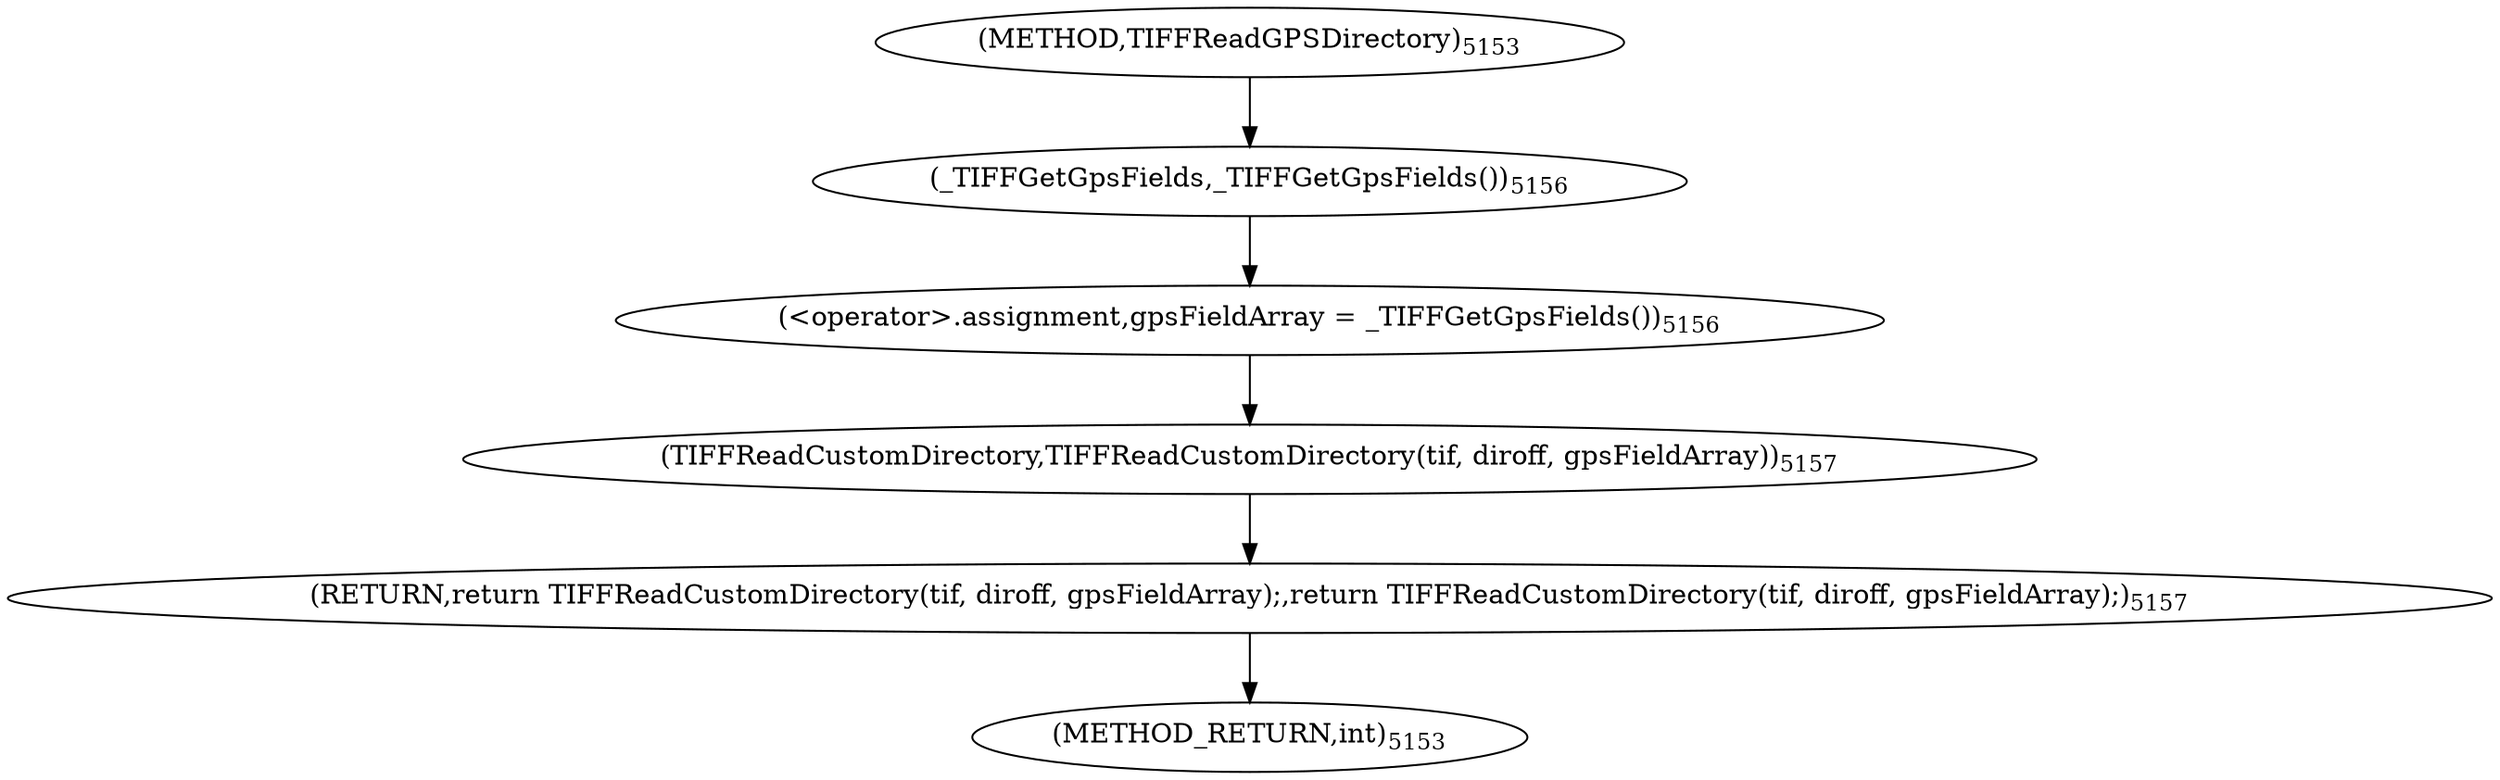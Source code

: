 digraph "TIFFReadGPSDirectory" {  
"91183" [label = <(&lt;operator&gt;.assignment,gpsFieldArray = _TIFFGetGpsFields())<SUB>5156</SUB>> ]
"91186" [label = <(RETURN,return TIFFReadCustomDirectory(tif, diroff, gpsFieldArray);,return TIFFReadCustomDirectory(tif, diroff, gpsFieldArray);)<SUB>5157</SUB>> ]
"91185" [label = <(_TIFFGetGpsFields,_TIFFGetGpsFields())<SUB>5156</SUB>> ]
"91187" [label = <(TIFFReadCustomDirectory,TIFFReadCustomDirectory(tif, diroff, gpsFieldArray))<SUB>5157</SUB>> ]
"91178" [label = <(METHOD,TIFFReadGPSDirectory)<SUB>5153</SUB>> ]
"91191" [label = <(METHOD_RETURN,int)<SUB>5153</SUB>> ]
  "91183" -> "91187" 
  "91186" -> "91191" 
  "91185" -> "91183" 
  "91187" -> "91186" 
  "91178" -> "91185" 
}
